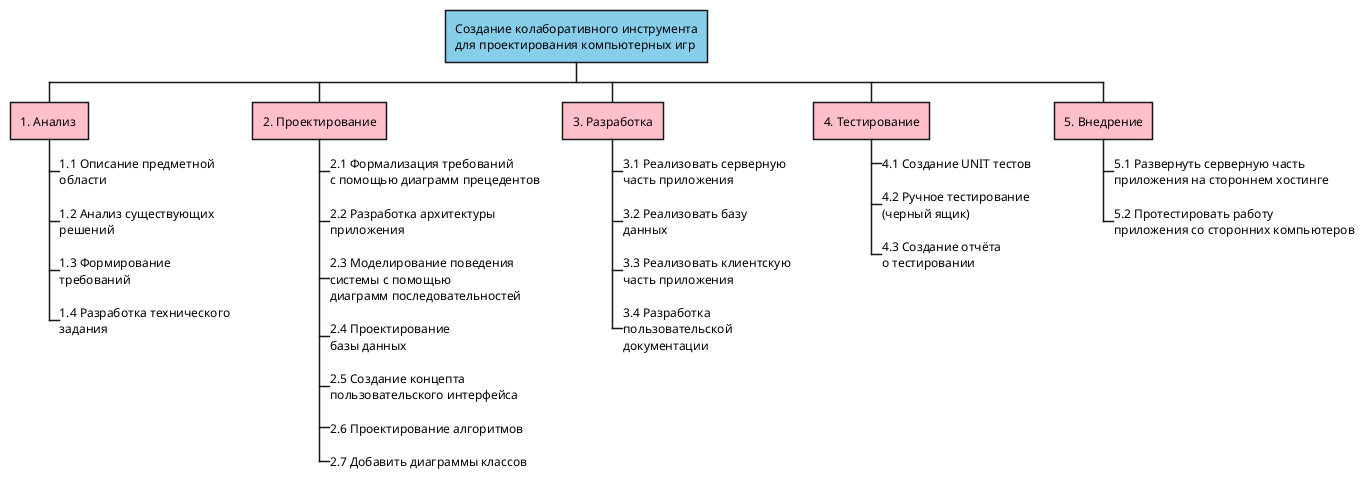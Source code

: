 @startwbs sas
*[#SkyBlue] Создание колаборативного инструмента\nдля проектирования компьютерных игр
**[#pink] 1. Анализ 
***_  1.1 Описание предметной\nобласти
***_  1.2 Анализ существующих\nрешений
***_  1.3 Формирование\nтребований
***_  1.4 Разработка технического\nзадания
**[#pink] 2. Проектирование
***_  2.1 Формализация требований\nс помощью диаграмм прецедентов
***_  2.2 Разработка архитектуры\nприложения
***_  2.3 Моделирование поведения\nсистемы с помощью\nдиаграмм последовательностей
***_  2.4 Проектирование\nбазы данных
***_  2.5 Создание концепта\nпользовательского интерфейса
***_  2.6 Проектирование алгоритмов
***_  2.7 Добавить диаграммы классов
**[#pink] 3. Разработка
***_  3.1 Реализовать серверную\nчасть приложения
***_  3.2 Реализовать базу\nданных
***_  3.3 Реализовать клиентскую\nчасть приложения
***_  3.4 Разработка\nпользовательской\nдокументации
**[#pink] 4. Тестирование
***_  4.1 Создание UNIT тестов
***_  4.2 Ручное тестирование\n(черный ящик)
***_  4.3 Создание отчёта\nо тестировании
**[#pink] 5. Внедрение
***_  5.1 Развернуть серверную часть\nприложения на стороннем хостинге
***_  5.2 Протестировать работу\nприложения со сторонних компьютеров
@endwbs